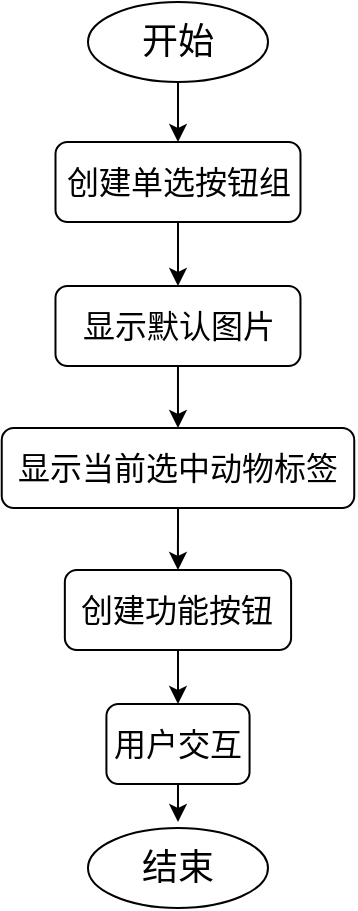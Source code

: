 <mxfile version="25.0.1">
  <diagram name="第 1 页" id="9KXNTyVhZBJHJeUFbM9W">
    <mxGraphModel dx="1434" dy="827" grid="0" gridSize="10" guides="1" tooltips="1" connect="1" arrows="1" fold="1" page="1" pageScale="1" pageWidth="827" pageHeight="1169" math="0" shadow="0">
      <root>
        <mxCell id="0" />
        <mxCell id="1" parent="0" />
        <mxCell id="osxYFuAsuxdxEfaMuSmq-10" style="edgeStyle=orthogonalEdgeStyle;rounded=0;orthogonalLoop=1;jettySize=auto;html=1;exitX=0.5;exitY=1;exitDx=0;exitDy=0;entryX=0.5;entryY=0;entryDx=0;entryDy=0;" edge="1" parent="1" source="osxYFuAsuxdxEfaMuSmq-1" target="osxYFuAsuxdxEfaMuSmq-2">
          <mxGeometry relative="1" as="geometry" />
        </mxCell>
        <mxCell id="osxYFuAsuxdxEfaMuSmq-1" value="&lt;font style=&quot;font-size: 18px;&quot;&gt;开始&lt;/font&gt;" style="ellipse;whiteSpace=wrap;html=1;" vertex="1" parent="1">
          <mxGeometry x="380" y="110" width="90" height="40" as="geometry" />
        </mxCell>
        <mxCell id="osxYFuAsuxdxEfaMuSmq-11" style="edgeStyle=orthogonalEdgeStyle;rounded=0;orthogonalLoop=1;jettySize=auto;html=1;exitX=0.5;exitY=1;exitDx=0;exitDy=0;entryX=0.5;entryY=0;entryDx=0;entryDy=0;" edge="1" parent="1" source="osxYFuAsuxdxEfaMuSmq-2" target="osxYFuAsuxdxEfaMuSmq-3">
          <mxGeometry relative="1" as="geometry" />
        </mxCell>
        <mxCell id="osxYFuAsuxdxEfaMuSmq-2" value="&lt;span style=&quot;text-align: start; font-size: medium;&quot;&gt;创建单选按钮组&lt;/span&gt;" style="rounded=1;whiteSpace=wrap;html=1;" vertex="1" parent="1">
          <mxGeometry x="363.75" y="180" width="122.5" height="40" as="geometry" />
        </mxCell>
        <mxCell id="osxYFuAsuxdxEfaMuSmq-12" style="edgeStyle=orthogonalEdgeStyle;rounded=0;orthogonalLoop=1;jettySize=auto;html=1;exitX=0.5;exitY=1;exitDx=0;exitDy=0;entryX=0.5;entryY=0;entryDx=0;entryDy=0;" edge="1" parent="1" source="osxYFuAsuxdxEfaMuSmq-3" target="osxYFuAsuxdxEfaMuSmq-5">
          <mxGeometry relative="1" as="geometry" />
        </mxCell>
        <mxCell id="osxYFuAsuxdxEfaMuSmq-3" value="&lt;span style=&quot;text-align: start; font-size: medium;&quot;&gt;显示默认图片&lt;/span&gt;" style="rounded=1;whiteSpace=wrap;html=1;" vertex="1" parent="1">
          <mxGeometry x="363.74" y="252" width="122.5" height="40" as="geometry" />
        </mxCell>
        <mxCell id="osxYFuAsuxdxEfaMuSmq-13" style="edgeStyle=orthogonalEdgeStyle;rounded=0;orthogonalLoop=1;jettySize=auto;html=1;exitX=0.5;exitY=1;exitDx=0;exitDy=0;entryX=0.5;entryY=0;entryDx=0;entryDy=0;" edge="1" parent="1" source="osxYFuAsuxdxEfaMuSmq-5" target="osxYFuAsuxdxEfaMuSmq-7">
          <mxGeometry relative="1" as="geometry" />
        </mxCell>
        <mxCell id="osxYFuAsuxdxEfaMuSmq-5" value="&lt;span style=&quot;text-align: start; font-size: medium;&quot;&gt;显示当前选中动物标签&lt;/span&gt;" style="rounded=1;whiteSpace=wrap;html=1;" vertex="1" parent="1">
          <mxGeometry x="336.87" y="323" width="176.25" height="40" as="geometry" />
        </mxCell>
        <mxCell id="osxYFuAsuxdxEfaMuSmq-14" style="edgeStyle=orthogonalEdgeStyle;rounded=0;orthogonalLoop=1;jettySize=auto;html=1;exitX=0.5;exitY=1;exitDx=0;exitDy=0;entryX=0.5;entryY=0;entryDx=0;entryDy=0;" edge="1" parent="1" source="osxYFuAsuxdxEfaMuSmq-7" target="osxYFuAsuxdxEfaMuSmq-8">
          <mxGeometry relative="1" as="geometry" />
        </mxCell>
        <mxCell id="osxYFuAsuxdxEfaMuSmq-7" value="&lt;span style=&quot;text-align: start; font-size: medium;&quot;&gt;创建功能按钮&lt;/span&gt;" style="rounded=1;whiteSpace=wrap;html=1;" vertex="1" parent="1">
          <mxGeometry x="368.42" y="394" width="113.13" height="40" as="geometry" />
        </mxCell>
        <mxCell id="osxYFuAsuxdxEfaMuSmq-15" style="edgeStyle=orthogonalEdgeStyle;rounded=0;orthogonalLoop=1;jettySize=auto;html=1;exitX=0.5;exitY=1;exitDx=0;exitDy=0;" edge="1" parent="1" source="osxYFuAsuxdxEfaMuSmq-8">
          <mxGeometry relative="1" as="geometry">
            <mxPoint x="425" y="520" as="targetPoint" />
          </mxGeometry>
        </mxCell>
        <mxCell id="osxYFuAsuxdxEfaMuSmq-8" value="&lt;div style=&quot;text-align: start;&quot;&gt;&lt;font size=&quot;3&quot;&gt;用户交互&lt;/font&gt;&lt;/div&gt;" style="rounded=1;whiteSpace=wrap;html=1;" vertex="1" parent="1">
          <mxGeometry x="389.21" y="461" width="71.57" height="40" as="geometry" />
        </mxCell>
        <mxCell id="osxYFuAsuxdxEfaMuSmq-9" value="&lt;font size=&quot;4&quot;&gt;结束&lt;/font&gt;" style="ellipse;whiteSpace=wrap;html=1;" vertex="1" parent="1">
          <mxGeometry x="379.99" y="523" width="90" height="40" as="geometry" />
        </mxCell>
      </root>
    </mxGraphModel>
  </diagram>
</mxfile>
